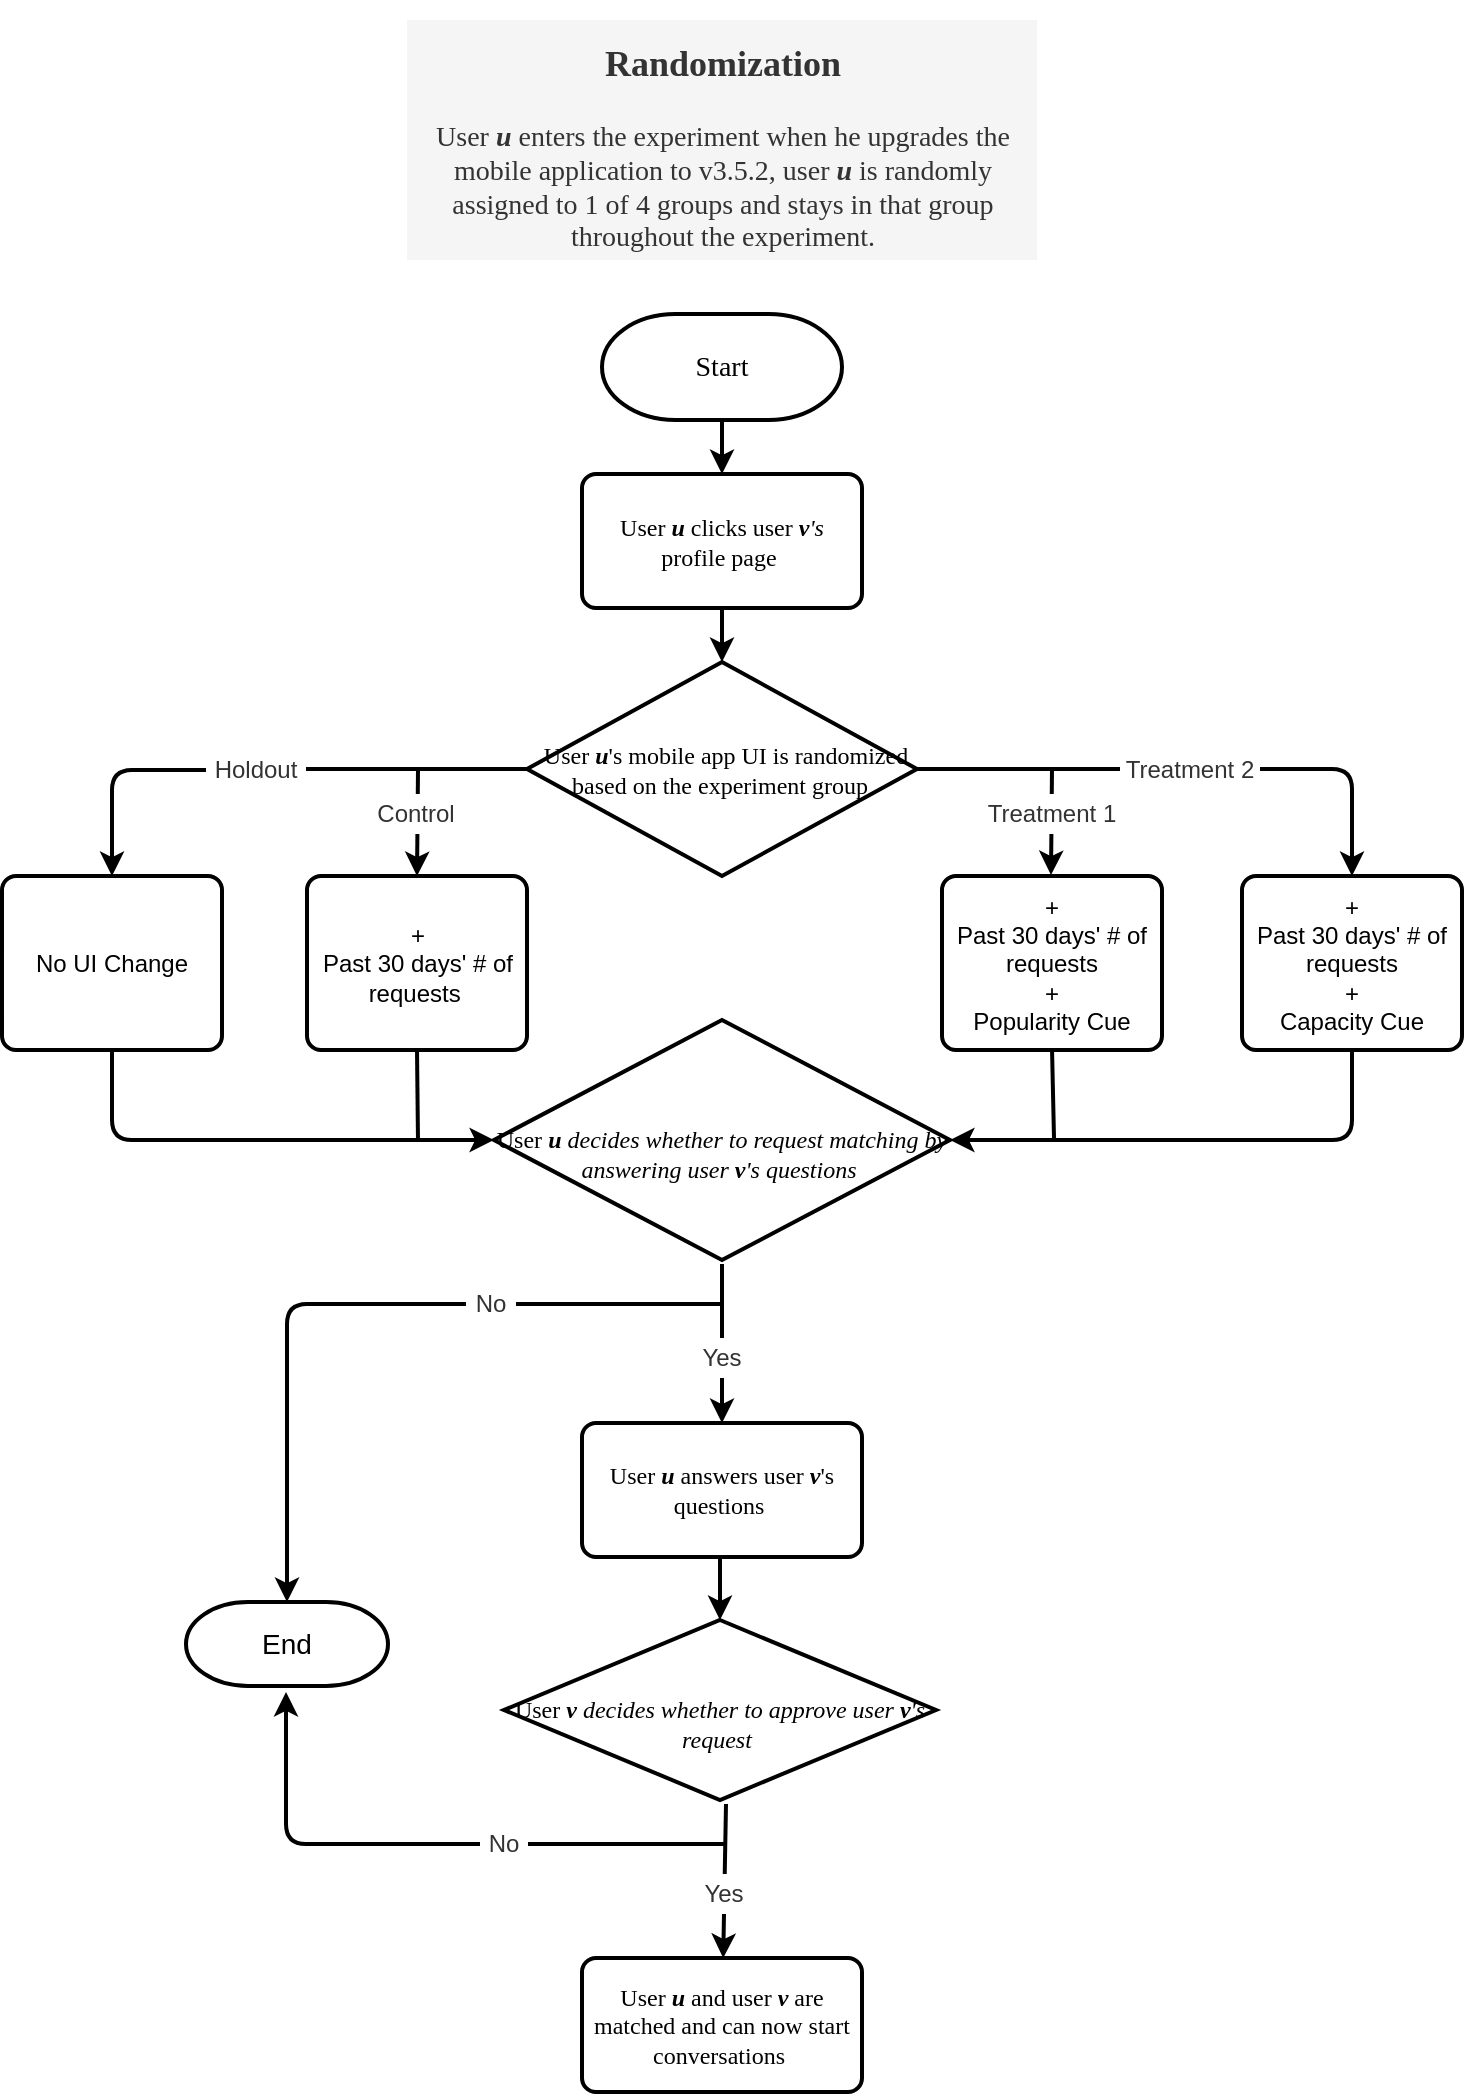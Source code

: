 <mxfile pages="1" version="11.2.9" type="github"><diagram id="2JyxNNU_SRswKXaLaBT6" name="Page-1"><mxGraphModel dx="1353" dy="1068" grid="1" gridSize="10" guides="1" tooltips="1" connect="1" arrows="1" fold="1" page="1" pageScale="1" pageWidth="850" pageHeight="1100" math="0" shadow="0"><root><mxCell id="0"/><mxCell id="1" parent="0"/><mxCell id="AbWWFxYWgRRFwNRDI_Oc-1" value="&lt;font style=&quot;font-size: 14px&quot; face=&quot;Georgia&quot;&gt;Start&lt;/font&gt;" style="strokeWidth=2;html=1;shape=mxgraph.flowchart.terminator;whiteSpace=wrap;" parent="1" vertex="1"><mxGeometry x="358" y="178" width="120" height="53" as="geometry"/></mxCell><mxCell id="AbWWFxYWgRRFwNRDI_Oc-2" value="&lt;font face=&quot;Georgia&quot;&gt;User &lt;i&gt;&lt;b&gt;u&lt;/b&gt;&lt;/i&gt; clicks&amp;nbsp;&lt;/font&gt;&lt;span style=&quot;font-family: &amp;#34;georgia&amp;#34;&quot;&gt;user&amp;nbsp;&lt;/span&gt;&lt;i style=&quot;font-family: &amp;#34;georgia&amp;#34;&quot;&gt;&lt;b&gt;v&lt;/b&gt;'s&lt;/i&gt;&lt;font face=&quot;Georgia&quot;&gt;&lt;br&gt;profile page&amp;nbsp;&lt;/font&gt;" style="rounded=1;whiteSpace=wrap;html=1;absoluteArcSize=1;arcSize=14;strokeWidth=2;" parent="1" vertex="1"><mxGeometry x="348" y="258" width="140" height="67" as="geometry"/></mxCell><mxCell id="AbWWFxYWgRRFwNRDI_Oc-3" value="" style="endArrow=classic;html=1;exitX=0.5;exitY=1;exitDx=0;exitDy=0;exitPerimeter=0;entryX=0.5;entryY=0;entryDx=0;entryDy=0;strokeWidth=2;" parent="1" source="AbWWFxYWgRRFwNRDI_Oc-1" target="AbWWFxYWgRRFwNRDI_Oc-2" edge="1"><mxGeometry width="50" height="50" relative="1" as="geometry"><mxPoint x="348" y="461" as="sourcePoint"/><mxPoint x="398" y="411" as="targetPoint"/></mxGeometry></mxCell><mxCell id="6vMVFSI-y6LJuHTL3Tkv-1" value="&lt;font face=&quot;Georgia&quot;&gt;&amp;nbsp;User &lt;i&gt;&lt;b&gt;u&lt;/b&gt;&lt;/i&gt;'s mobile app UI is randomized based on the experiment group&amp;nbsp;&lt;/font&gt;" style="strokeWidth=2;html=1;shape=mxgraph.flowchart.decision;whiteSpace=wrap;" parent="1" vertex="1"><mxGeometry x="320.5" y="352" width="195" height="107" as="geometry"/></mxCell><mxCell id="6vMVFSI-y6LJuHTL3Tkv-2" value="" style="endArrow=classic;html=1;exitX=0.5;exitY=1;exitDx=0;exitDy=0;entryX=0.5;entryY=0;entryDx=0;entryDy=0;strokeWidth=2;entryPerimeter=0;" parent="1" source="AbWWFxYWgRRFwNRDI_Oc-2" target="6vMVFSI-y6LJuHTL3Tkv-1" edge="1"><mxGeometry width="50" height="50" relative="1" as="geometry"><mxPoint x="518" y="388" as="sourcePoint"/><mxPoint x="518" y="448" as="targetPoint"/></mxGeometry></mxCell><mxCell id="5q_IAKNCsGFluqySmHJG-9" value="&lt;h1&gt;&lt;font style=&quot;font-size: 18px ; line-height: 100%&quot; face=&quot;Georgia&quot;&gt;Randomization&lt;/font&gt;&lt;/h1&gt;&lt;p&gt;&lt;font face=&quot;Georgia&quot;&gt;&lt;span style=&quot;font-size: 14px&quot;&gt;User&amp;nbsp;&lt;/span&gt;&lt;b style=&quot;font-size: 14px&quot;&gt;&lt;i&gt;u&lt;/i&gt;&lt;/b&gt;&lt;span style=&quot;font-size: 14px&quot;&gt;&amp;nbsp;enters the experiment when he upgrades the mobile application to v3.5.2, user&amp;nbsp;&lt;/span&gt;&lt;b style=&quot;font-size: 14px&quot;&gt;&lt;i&gt;u&lt;/i&gt;&lt;/b&gt;&lt;span style=&quot;font-size: 14px&quot;&gt;&amp;nbsp;is randomly assigned to 1 of 4 groups and stays in that group throughout the experiment.&lt;/span&gt;&lt;/font&gt;&lt;br&gt;&lt;/p&gt;" style="text;html=1;strokeColor=none;fillColor=#f5f5f5;spacing=5;spacingTop=-20;whiteSpace=wrap;overflow=hidden;rounded=0;align=center;shadow=0;fontColor=#333333;" parent="1" vertex="1"><mxGeometry x="260.5" y="31" width="315" height="120" as="geometry"/></mxCell><mxCell id="5q_IAKNCsGFluqySmHJG-10" value="" style="edgeStyle=segmentEdgeStyle;endArrow=classic;html=1;exitX=0;exitY=0.5;exitDx=0;exitDy=0;exitPerimeter=0;strokeWidth=2;entryX=0.5;entryY=0;entryDx=0;entryDy=0;" parent="1" source="5q_IAKNCsGFluqySmHJG-22" target="5q_IAKNCsGFluqySmHJG-12" edge="1"><mxGeometry width="50" height="50" relative="1" as="geometry"><mxPoint x="118" y="430.5" as="sourcePoint"/><mxPoint x="118" y="459" as="targetPoint"/></mxGeometry></mxCell><mxCell id="5q_IAKNCsGFluqySmHJG-11" value="" style="edgeStyle=segmentEdgeStyle;endArrow=classic;html=1;exitX=1;exitY=0.5;exitDx=0;exitDy=0;exitPerimeter=0;strokeWidth=2;entryX=0.5;entryY=0;entryDx=0;entryDy=0;" parent="1" source="6vMVFSI-y6LJuHTL3Tkv-1" target="5q_IAKNCsGFluqySmHJG-16" edge="1"><mxGeometry width="50" height="50" relative="1" as="geometry"><mxPoint x="588" y="469" as="sourcePoint"/><mxPoint x="723" y="459" as="targetPoint"/></mxGeometry></mxCell><mxCell id="5q_IAKNCsGFluqySmHJG-12" value="No UI Change" style="rounded=1;whiteSpace=wrap;html=1;absoluteArcSize=1;arcSize=14;strokeWidth=2;shadow=0;" parent="1" vertex="1"><mxGeometry x="58" y="459" width="110" height="87" as="geometry"/></mxCell><mxCell id="5q_IAKNCsGFluqySmHJG-13" value="+ &lt;br&gt;Past 30 days' # of requests&amp;nbsp;" style="rounded=1;whiteSpace=wrap;html=1;absoluteArcSize=1;arcSize=14;strokeWidth=2;shadow=0;" parent="1" vertex="1"><mxGeometry x="210.5" y="459" width="110" height="87" as="geometry"/></mxCell><mxCell id="5q_IAKNCsGFluqySmHJG-14" value="+ &lt;br&gt;Past 30 days' # of requests &lt;br&gt;+ &lt;br&gt;Popularity Cue" style="rounded=1;whiteSpace=wrap;html=1;absoluteArcSize=1;arcSize=14;strokeWidth=2;shadow=0;" parent="1" vertex="1"><mxGeometry x="528" y="459" width="110" height="87" as="geometry"/></mxCell><mxCell id="5q_IAKNCsGFluqySmHJG-16" value="+ &lt;br&gt;Past 30 days' # of requests &lt;br&gt;+ &lt;br&gt;Capacity Cue" style="rounded=1;whiteSpace=wrap;html=1;absoluteArcSize=1;arcSize=14;strokeWidth=2;shadow=0;" parent="1" vertex="1"><mxGeometry x="678" y="459" width="110" height="87" as="geometry"/></mxCell><mxCell id="5q_IAKNCsGFluqySmHJG-17" value="" style="endArrow=classic;html=1;strokeWidth=2;entryX=0.5;entryY=0;entryDx=0;entryDy=0;" parent="1" target="5q_IAKNCsGFluqySmHJG-13" edge="1"><mxGeometry width="50" height="50" relative="1" as="geometry"><mxPoint x="266" y="406" as="sourcePoint"/><mxPoint x="108" y="566" as="targetPoint"/></mxGeometry></mxCell><mxCell id="5q_IAKNCsGFluqySmHJG-19" value="" style="endArrow=classic;html=1;strokeWidth=2;entryX=0.5;entryY=0;entryDx=0;entryDy=0;" parent="1" edge="1"><mxGeometry width="50" height="50" relative="1" as="geometry"><mxPoint x="583" y="405.5" as="sourcePoint"/><mxPoint x="582.5" y="458.5" as="targetPoint"/></mxGeometry></mxCell><mxCell id="5q_IAKNCsGFluqySmHJG-20" value="&lt;font face=&quot;Georgia&quot;&gt;&lt;br&gt;User &lt;i&gt;&lt;b&gt;u &lt;/b&gt;decides whether to request matching by answering user&amp;nbsp;&lt;b&gt;v&lt;/b&gt;'s questions&lt;/i&gt;&amp;nbsp;&lt;/font&gt;" style="strokeWidth=2;html=1;shape=mxgraph.flowchart.decision;whiteSpace=wrap;" parent="1" vertex="1"><mxGeometry x="304" y="531" width="228" height="120" as="geometry"/></mxCell><mxCell id="5q_IAKNCsGFluqySmHJG-24" value="" style="edgeStyle=segmentEdgeStyle;endArrow=classic;html=1;exitX=0;exitY=0.5;exitDx=0;exitDy=0;exitPerimeter=0;strokeWidth=2;entryX=0.5;entryY=0;entryDx=0;entryDy=0;" parent="1" source="6vMVFSI-y6LJuHTL3Tkv-1" target="5q_IAKNCsGFluqySmHJG-22" edge="1"><mxGeometry width="50" height="50" relative="1" as="geometry"><mxPoint x="321" y="406" as="sourcePoint"/><mxPoint x="113" y="459" as="targetPoint"/></mxGeometry></mxCell><mxCell id="5q_IAKNCsGFluqySmHJG-22" value="Holdout" style="text;html=1;align=center;verticalAlign=middle;whiteSpace=wrap;rounded=0;shadow=0;fillColor=#FFFFFF;strokeColor=none;fontColor=#333333;" parent="1" vertex="1"><mxGeometry x="160" y="396" width="50" height="20" as="geometry"/></mxCell><mxCell id="5q_IAKNCsGFluqySmHJG-25" value="Control" style="text;html=1;align=center;verticalAlign=middle;whiteSpace=wrap;rounded=0;shadow=0;fillColor=#FFFFFF;strokeColor=none;fontColor=#333333;" parent="1" vertex="1"><mxGeometry x="239.5" y="418" width="50" height="20" as="geometry"/></mxCell><mxCell id="5q_IAKNCsGFluqySmHJG-26" value="Treatment 2" style="text;html=1;align=center;verticalAlign=middle;whiteSpace=wrap;rounded=0;shadow=0;fillColor=#FFFFFF;strokeColor=none;fontColor=#333333;" parent="1" vertex="1"><mxGeometry x="617" y="396" width="70" height="20" as="geometry"/></mxCell><mxCell id="5q_IAKNCsGFluqySmHJG-27" value="Treatment 1" style="text;html=1;align=center;verticalAlign=middle;whiteSpace=wrap;rounded=0;shadow=0;fillColor=#FFFFFF;strokeColor=none;fontColor=#333333;" parent="1" vertex="1"><mxGeometry x="548" y="418" width="70" height="20" as="geometry"/></mxCell><mxCell id="5q_IAKNCsGFluqySmHJG-28" value="" style="edgeStyle=segmentEdgeStyle;endArrow=classic;html=1;strokeWidth=2;entryX=0;entryY=0.5;entryDx=0;entryDy=0;entryPerimeter=0;exitX=0.5;exitY=1;exitDx=0;exitDy=0;" parent="1" source="5q_IAKNCsGFluqySmHJG-12" target="5q_IAKNCsGFluqySmHJG-20" edge="1"><mxGeometry width="50" height="50" relative="1" as="geometry"><mxPoint x="58" y="786" as="sourcePoint"/><mxPoint x="108" y="736" as="targetPoint"/><Array as="points"><mxPoint x="113" y="591"/></Array></mxGeometry></mxCell><mxCell id="5q_IAKNCsGFluqySmHJG-29" value="" style="endArrow=none;html=1;strokeWidth=2;exitX=0.5;exitY=1;exitDx=0;exitDy=0;endFill=0;" parent="1" source="5q_IAKNCsGFluqySmHJG-13" edge="1"><mxGeometry width="50" height="50" relative="1" as="geometry"><mxPoint x="276" y="416" as="sourcePoint"/><mxPoint x="266" y="592" as="targetPoint"/></mxGeometry></mxCell><mxCell id="5q_IAKNCsGFluqySmHJG-30" value="" style="endArrow=none;html=1;strokeWidth=2;exitX=0.5;exitY=1;exitDx=0;exitDy=0;endFill=0;" parent="1" edge="1"><mxGeometry width="50" height="50" relative="1" as="geometry"><mxPoint x="583" y="545" as="sourcePoint"/><mxPoint x="584" y="590" as="targetPoint"/></mxGeometry></mxCell><mxCell id="5q_IAKNCsGFluqySmHJG-31" value="" style="edgeStyle=segmentEdgeStyle;endArrow=classic;html=1;strokeWidth=2;entryX=1;entryY=0.5;entryDx=0;entryDy=0;entryPerimeter=0;exitX=0.5;exitY=1;exitDx=0;exitDy=0;" parent="1" source="5q_IAKNCsGFluqySmHJG-16" target="5q_IAKNCsGFluqySmHJG-20" edge="1"><mxGeometry width="50" height="50" relative="1" as="geometry"><mxPoint x="123" y="556" as="sourcePoint"/><mxPoint x="314" y="644" as="targetPoint"/><Array as="points"><mxPoint x="733" y="591"/></Array></mxGeometry></mxCell><mxCell id="5q_IAKNCsGFluqySmHJG-32" value="" style="endArrow=classic;html=1;strokeWidth=2;entryX=0.5;entryY=0;entryDx=0;entryDy=0;" parent="1" target="5q_IAKNCsGFluqySmHJG-42" edge="1"><mxGeometry width="50" height="50" relative="1" as="geometry"><mxPoint x="418" y="653" as="sourcePoint"/><mxPoint x="418" y="763" as="targetPoint"/></mxGeometry></mxCell><mxCell id="5q_IAKNCsGFluqySmHJG-33" value="&lt;font style=&quot;font-size: 14px&quot;&gt;End&lt;/font&gt;" style="strokeWidth=2;html=1;shape=mxgraph.flowchart.terminator;whiteSpace=wrap;" parent="1" vertex="1"><mxGeometry x="150" y="822" width="101" height="42" as="geometry"/></mxCell><mxCell id="5q_IAKNCsGFluqySmHJG-34" value="" style="edgeStyle=segmentEdgeStyle;endArrow=classic;html=1;strokeWidth=2;" parent="1" target="5q_IAKNCsGFluqySmHJG-33" edge="1"><mxGeometry width="50" height="50" relative="1" as="geometry"><mxPoint x="418" y="673" as="sourcePoint"/><mxPoint x="110" y="803" as="targetPoint"/></mxGeometry></mxCell><mxCell id="5q_IAKNCsGFluqySmHJG-36" value="No" style="text;html=1;align=center;verticalAlign=middle;whiteSpace=wrap;rounded=0;shadow=0;fillColor=#FFFFFF;strokeColor=none;fontColor=#333333;" parent="1" vertex="1"><mxGeometry x="290" y="663" width="25" height="20" as="geometry"/></mxCell><mxCell id="5q_IAKNCsGFluqySmHJG-40" value="Yes" style="text;html=1;align=center;verticalAlign=middle;whiteSpace=wrap;rounded=0;shadow=0;fillColor=#FFFFFF;strokeColor=none;fontColor=#333333;" parent="1" vertex="1"><mxGeometry x="403" y="690" width="30" height="20" as="geometry"/></mxCell><mxCell id="5q_IAKNCsGFluqySmHJG-42" value="&lt;span style=&quot;font-family: &amp;#34;georgia&amp;#34;&quot;&gt;User&amp;nbsp;&lt;/span&gt;&lt;i style=&quot;font-family: &amp;#34;georgia&amp;#34;&quot;&gt;&lt;b&gt;u&lt;/b&gt;&lt;/i&gt;&lt;span style=&quot;font-family: &amp;#34;georgia&amp;#34;&quot;&gt;&amp;nbsp;answers user &lt;b&gt;&lt;i&gt;v&lt;/i&gt;&lt;/b&gt;'s questions&amp;nbsp;&lt;/span&gt;" style="rounded=1;whiteSpace=wrap;html=1;absoluteArcSize=1;arcSize=14;strokeWidth=2;" parent="1" vertex="1"><mxGeometry x="348" y="732.5" width="140" height="67" as="geometry"/></mxCell><mxCell id="5q_IAKNCsGFluqySmHJG-43" value="&lt;font face=&quot;Georgia&quot;&gt;&lt;br&gt;User &lt;i&gt;&lt;b&gt;v&amp;nbsp;&lt;/b&gt;decides whether to approve user&amp;nbsp;&lt;b&gt;v&lt;/b&gt;'s request&lt;/i&gt;&amp;nbsp;&lt;/font&gt;" style="strokeWidth=2;html=1;shape=mxgraph.flowchart.decision;whiteSpace=wrap;" parent="1" vertex="1"><mxGeometry x="309" y="831" width="216" height="90" as="geometry"/></mxCell><mxCell id="5q_IAKNCsGFluqySmHJG-45" value="" style="endArrow=classic;html=1;strokeWidth=2;" parent="1" edge="1"><mxGeometry width="50" height="50" relative="1" as="geometry"><mxPoint x="417" y="799.5" as="sourcePoint"/><mxPoint x="417" y="831" as="targetPoint"/></mxGeometry></mxCell><mxCell id="5q_IAKNCsGFluqySmHJG-53" value="" style="endArrow=classic;html=1;strokeWidth=2;" parent="1" target="5q_IAKNCsGFluqySmHJG-59" edge="1"><mxGeometry width="50" height="50" relative="1" as="geometry"><mxPoint x="420" y="923" as="sourcePoint"/><mxPoint x="420" y="1033" as="targetPoint"/></mxGeometry></mxCell><mxCell id="5q_IAKNCsGFluqySmHJG-55" value="" style="edgeStyle=segmentEdgeStyle;endArrow=classic;html=1;strokeWidth=2;" parent="1" edge="1"><mxGeometry width="50" height="50" relative="1" as="geometry"><mxPoint x="420" y="943" as="sourcePoint"/><mxPoint x="200" y="867" as="targetPoint"/></mxGeometry></mxCell><mxCell id="5q_IAKNCsGFluqySmHJG-56" value="No" style="text;html=1;align=center;verticalAlign=middle;whiteSpace=wrap;rounded=0;shadow=0;fillColor=#FFFFFF;strokeColor=none;fontColor=#333333;" parent="1" vertex="1"><mxGeometry x="297" y="933" width="24" height="20" as="geometry"/></mxCell><mxCell id="5q_IAKNCsGFluqySmHJG-57" value="Yes" style="text;html=1;align=center;verticalAlign=middle;whiteSpace=wrap;rounded=0;shadow=0;fillColor=#FFFFFF;strokeColor=none;fontColor=#333333;" parent="1" vertex="1"><mxGeometry x="404" y="958" width="30" height="20" as="geometry"/></mxCell><mxCell id="5q_IAKNCsGFluqySmHJG-59" value="&lt;span style=&quot;font-family: &amp;#34;georgia&amp;#34;&quot;&gt;User&amp;nbsp;&lt;/span&gt;&lt;i style=&quot;font-family: &amp;#34;georgia&amp;#34;&quot;&gt;&lt;b&gt;u&lt;/b&gt;&lt;/i&gt;&lt;span style=&quot;font-family: &amp;#34;georgia&amp;#34;&quot;&gt;&amp;nbsp;and user &lt;b style=&quot;font-style: italic&quot;&gt;v &lt;/b&gt;are matched and&amp;nbsp;can now start conversations&amp;nbsp;&lt;/span&gt;" style="rounded=1;whiteSpace=wrap;html=1;absoluteArcSize=1;arcSize=14;strokeWidth=2;" parent="1" vertex="1"><mxGeometry x="348" y="1000" width="140" height="67" as="geometry"/></mxCell></root></mxGraphModel></diagram></mxfile>